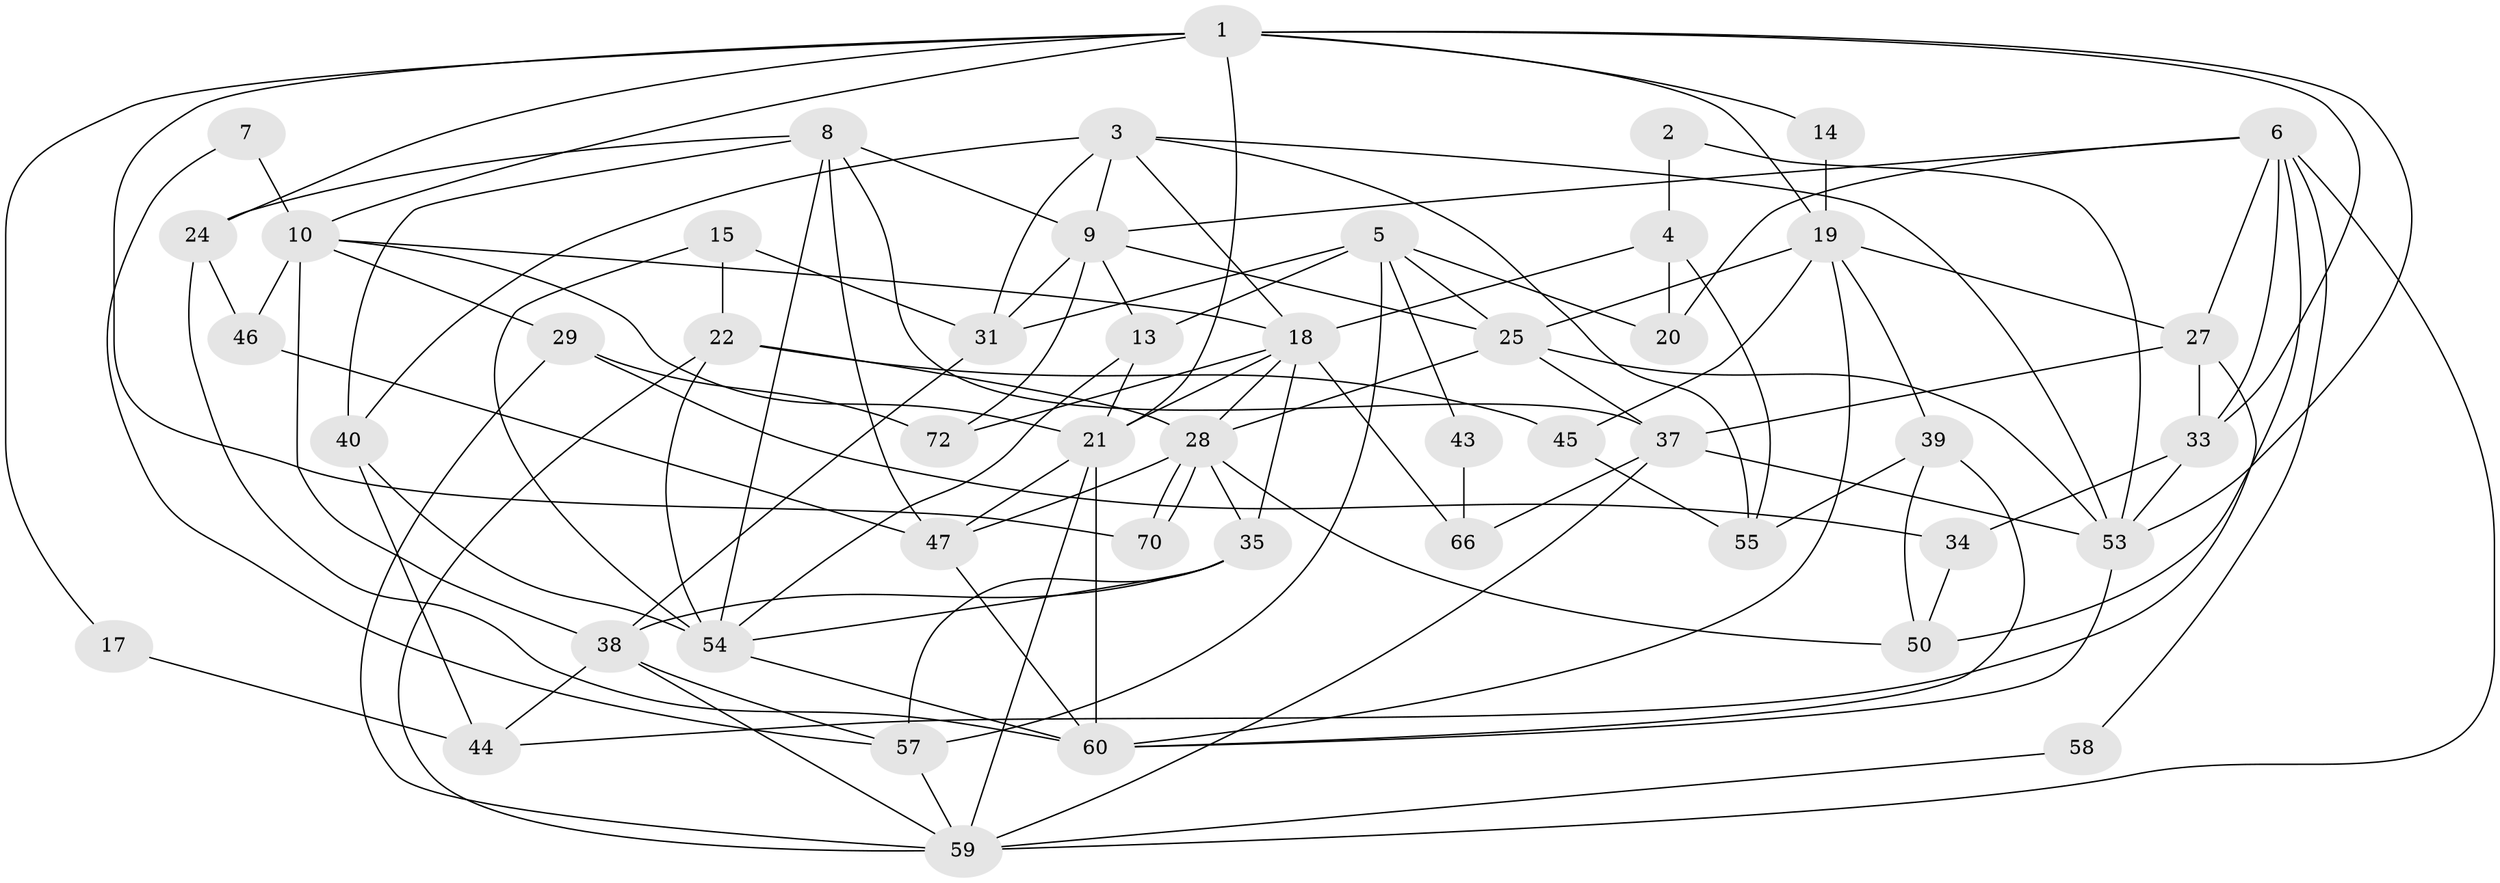 // original degree distribution, {3: 0.21052631578947367, 6: 0.06578947368421052, 5: 0.2236842105263158, 4: 0.25, 2: 0.18421052631578946, 7: 0.039473684210526314, 8: 0.02631578947368421}
// Generated by graph-tools (version 1.1) at 2025/41/03/06/25 10:41:55]
// undirected, 48 vertices, 116 edges
graph export_dot {
graph [start="1"]
  node [color=gray90,style=filled];
  1 [super="+36"];
  2;
  3 [super="+11"];
  4 [super="+69"];
  5 [super="+30"];
  6 [super="+12"];
  7;
  8 [super="+32"];
  9 [super="+16"];
  10 [super="+67"];
  13 [super="+26"];
  14;
  15;
  17;
  18 [super="+74"];
  19 [super="+23"];
  20;
  21 [super="+62"];
  22 [super="+76"];
  24 [super="+49"];
  25 [super="+61"];
  27 [super="+42"];
  28 [super="+68"];
  29 [super="+51"];
  31 [super="+65"];
  33 [super="+73"];
  34;
  35 [super="+41"];
  37 [super="+48"];
  38 [super="+52"];
  39 [super="+63"];
  40;
  43;
  44;
  45;
  46;
  47;
  50;
  53 [super="+64"];
  54 [super="+56"];
  55;
  57;
  58;
  59 [super="+71"];
  60 [super="+75"];
  66;
  70;
  72;
  1 -- 10;
  1 -- 33;
  1 -- 17;
  1 -- 19;
  1 -- 70;
  1 -- 14;
  1 -- 24;
  1 -- 53;
  1 -- 21;
  2 -- 53;
  2 -- 4;
  3 -- 9;
  3 -- 40;
  3 -- 53;
  3 -- 55;
  3 -- 31;
  3 -- 18;
  4 -- 20;
  4 -- 18 [weight=2];
  4 -- 55;
  5 -- 57;
  5 -- 31 [weight=2];
  5 -- 13;
  5 -- 25;
  5 -- 43;
  5 -- 20;
  6 -- 20;
  6 -- 27;
  6 -- 33;
  6 -- 50;
  6 -- 9;
  6 -- 58;
  6 -- 59;
  7 -- 10;
  7 -- 57;
  8 -- 54;
  8 -- 47;
  8 -- 9;
  8 -- 40;
  8 -- 37;
  8 -- 24;
  9 -- 72;
  9 -- 13;
  9 -- 31;
  9 -- 25;
  10 -- 46 [weight=2];
  10 -- 38;
  10 -- 29;
  10 -- 18;
  10 -- 21 [weight=2];
  13 -- 54;
  13 -- 21;
  14 -- 19;
  15 -- 22 [weight=2];
  15 -- 54;
  15 -- 31;
  17 -- 44;
  18 -- 66;
  18 -- 72;
  18 -- 35;
  18 -- 28;
  18 -- 21;
  19 -- 25;
  19 -- 27;
  19 -- 60;
  19 -- 45;
  19 -- 39;
  21 -- 59;
  21 -- 60;
  21 -- 47;
  22 -- 28;
  22 -- 54;
  22 -- 45;
  22 -- 59;
  24 -- 46;
  24 -- 60;
  25 -- 28;
  25 -- 53;
  25 -- 37;
  27 -- 33;
  27 -- 37;
  27 -- 44;
  28 -- 70;
  28 -- 70;
  28 -- 35;
  28 -- 50;
  28 -- 47;
  29 -- 72;
  29 -- 59;
  29 -- 34;
  31 -- 38;
  33 -- 34;
  33 -- 53;
  34 -- 50;
  35 -- 57;
  35 -- 54;
  35 -- 38;
  37 -- 53;
  37 -- 66;
  37 -- 59;
  38 -- 44;
  38 -- 57;
  38 -- 59;
  39 -- 55;
  39 -- 60;
  39 -- 50;
  40 -- 44;
  40 -- 54;
  43 -- 66;
  45 -- 55;
  46 -- 47;
  47 -- 60;
  53 -- 60;
  54 -- 60 [weight=2];
  57 -- 59;
  58 -- 59;
}
